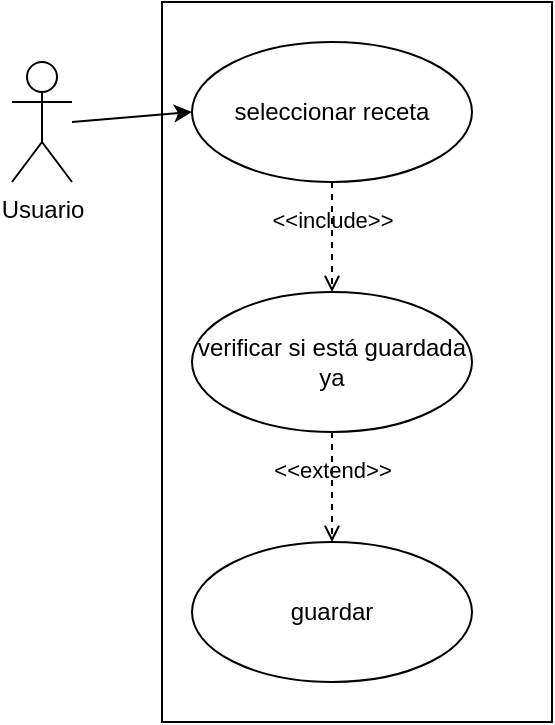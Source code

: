 <mxfile>
    <diagram id="ySNElxELXlh5ywnNl9wD" name="Página-1">
        <mxGraphModel dx="930" dy="536" grid="1" gridSize="10" guides="1" tooltips="1" connect="1" arrows="1" fold="1" page="1" pageScale="1" pageWidth="850" pageHeight="1100" math="0" shadow="0">
            <root>
                <mxCell id="0"/>
                <mxCell id="1" parent="0"/>
                <mxCell id="4" value="" style="rounded=0;whiteSpace=wrap;html=1;" parent="1" vertex="1">
                    <mxGeometry x="85" y="80" width="195" height="360" as="geometry"/>
                </mxCell>
                <mxCell id="2" style="edgeStyle=none;html=1;entryX=0;entryY=0.5;entryDx=0;entryDy=0;" parent="1" target="6" edge="1">
                    <mxGeometry relative="1" as="geometry">
                        <mxPoint x="40" y="140" as="sourcePoint"/>
                    </mxGeometry>
                </mxCell>
                <mxCell id="3" value="Usuario" style="shape=umlActor;verticalLabelPosition=bottom;verticalAlign=top;html=1;" parent="1" vertex="1">
                    <mxGeometry x="10" y="110" width="30" height="60" as="geometry"/>
                </mxCell>
                <mxCell id="6" value="seleccionar receta" style="ellipse;whiteSpace=wrap;html=1;" parent="1" vertex="1">
                    <mxGeometry x="100" y="100" width="140" height="70" as="geometry"/>
                </mxCell>
                <mxCell id="8" value="verificar si está guardada ya" style="ellipse;whiteSpace=wrap;html=1;" parent="1" vertex="1">
                    <mxGeometry x="100" y="225" width="140" height="70" as="geometry"/>
                </mxCell>
                <mxCell id="13" value="guardar" style="ellipse;whiteSpace=wrap;html=1;" parent="1" vertex="1">
                    <mxGeometry x="100" y="350" width="140" height="70" as="geometry"/>
                </mxCell>
                <mxCell id="14" value="&amp;lt;&amp;lt;extend&amp;gt;&amp;gt;" style="html=1;verticalAlign=bottom;labelBackgroundColor=none;endArrow=open;endFill=0;dashed=1;entryX=0.5;entryY=0;entryDx=0;entryDy=0;exitX=0.5;exitY=1;exitDx=0;exitDy=0;" parent="1" source="8" target="13" edge="1">
                    <mxGeometry width="160" relative="1" as="geometry">
                        <mxPoint x="110" y="200" as="sourcePoint"/>
                        <mxPoint x="270" y="200" as="targetPoint"/>
                    </mxGeometry>
                </mxCell>
                <mxCell id="15" value="&amp;lt;&amp;lt;include&amp;gt;&amp;gt;" style="html=1;verticalAlign=bottom;labelBackgroundColor=none;endArrow=open;endFill=0;dashed=1;entryX=0.5;entryY=0;entryDx=0;entryDy=0;exitX=0.5;exitY=1;exitDx=0;exitDy=0;" parent="1" source="6" target="8" edge="1">
                    <mxGeometry width="160" relative="1" as="geometry">
                        <mxPoint x="110" y="200" as="sourcePoint"/>
                        <mxPoint x="270" y="200" as="targetPoint"/>
                    </mxGeometry>
                </mxCell>
            </root>
        </mxGraphModel>
    </diagram>
</mxfile>